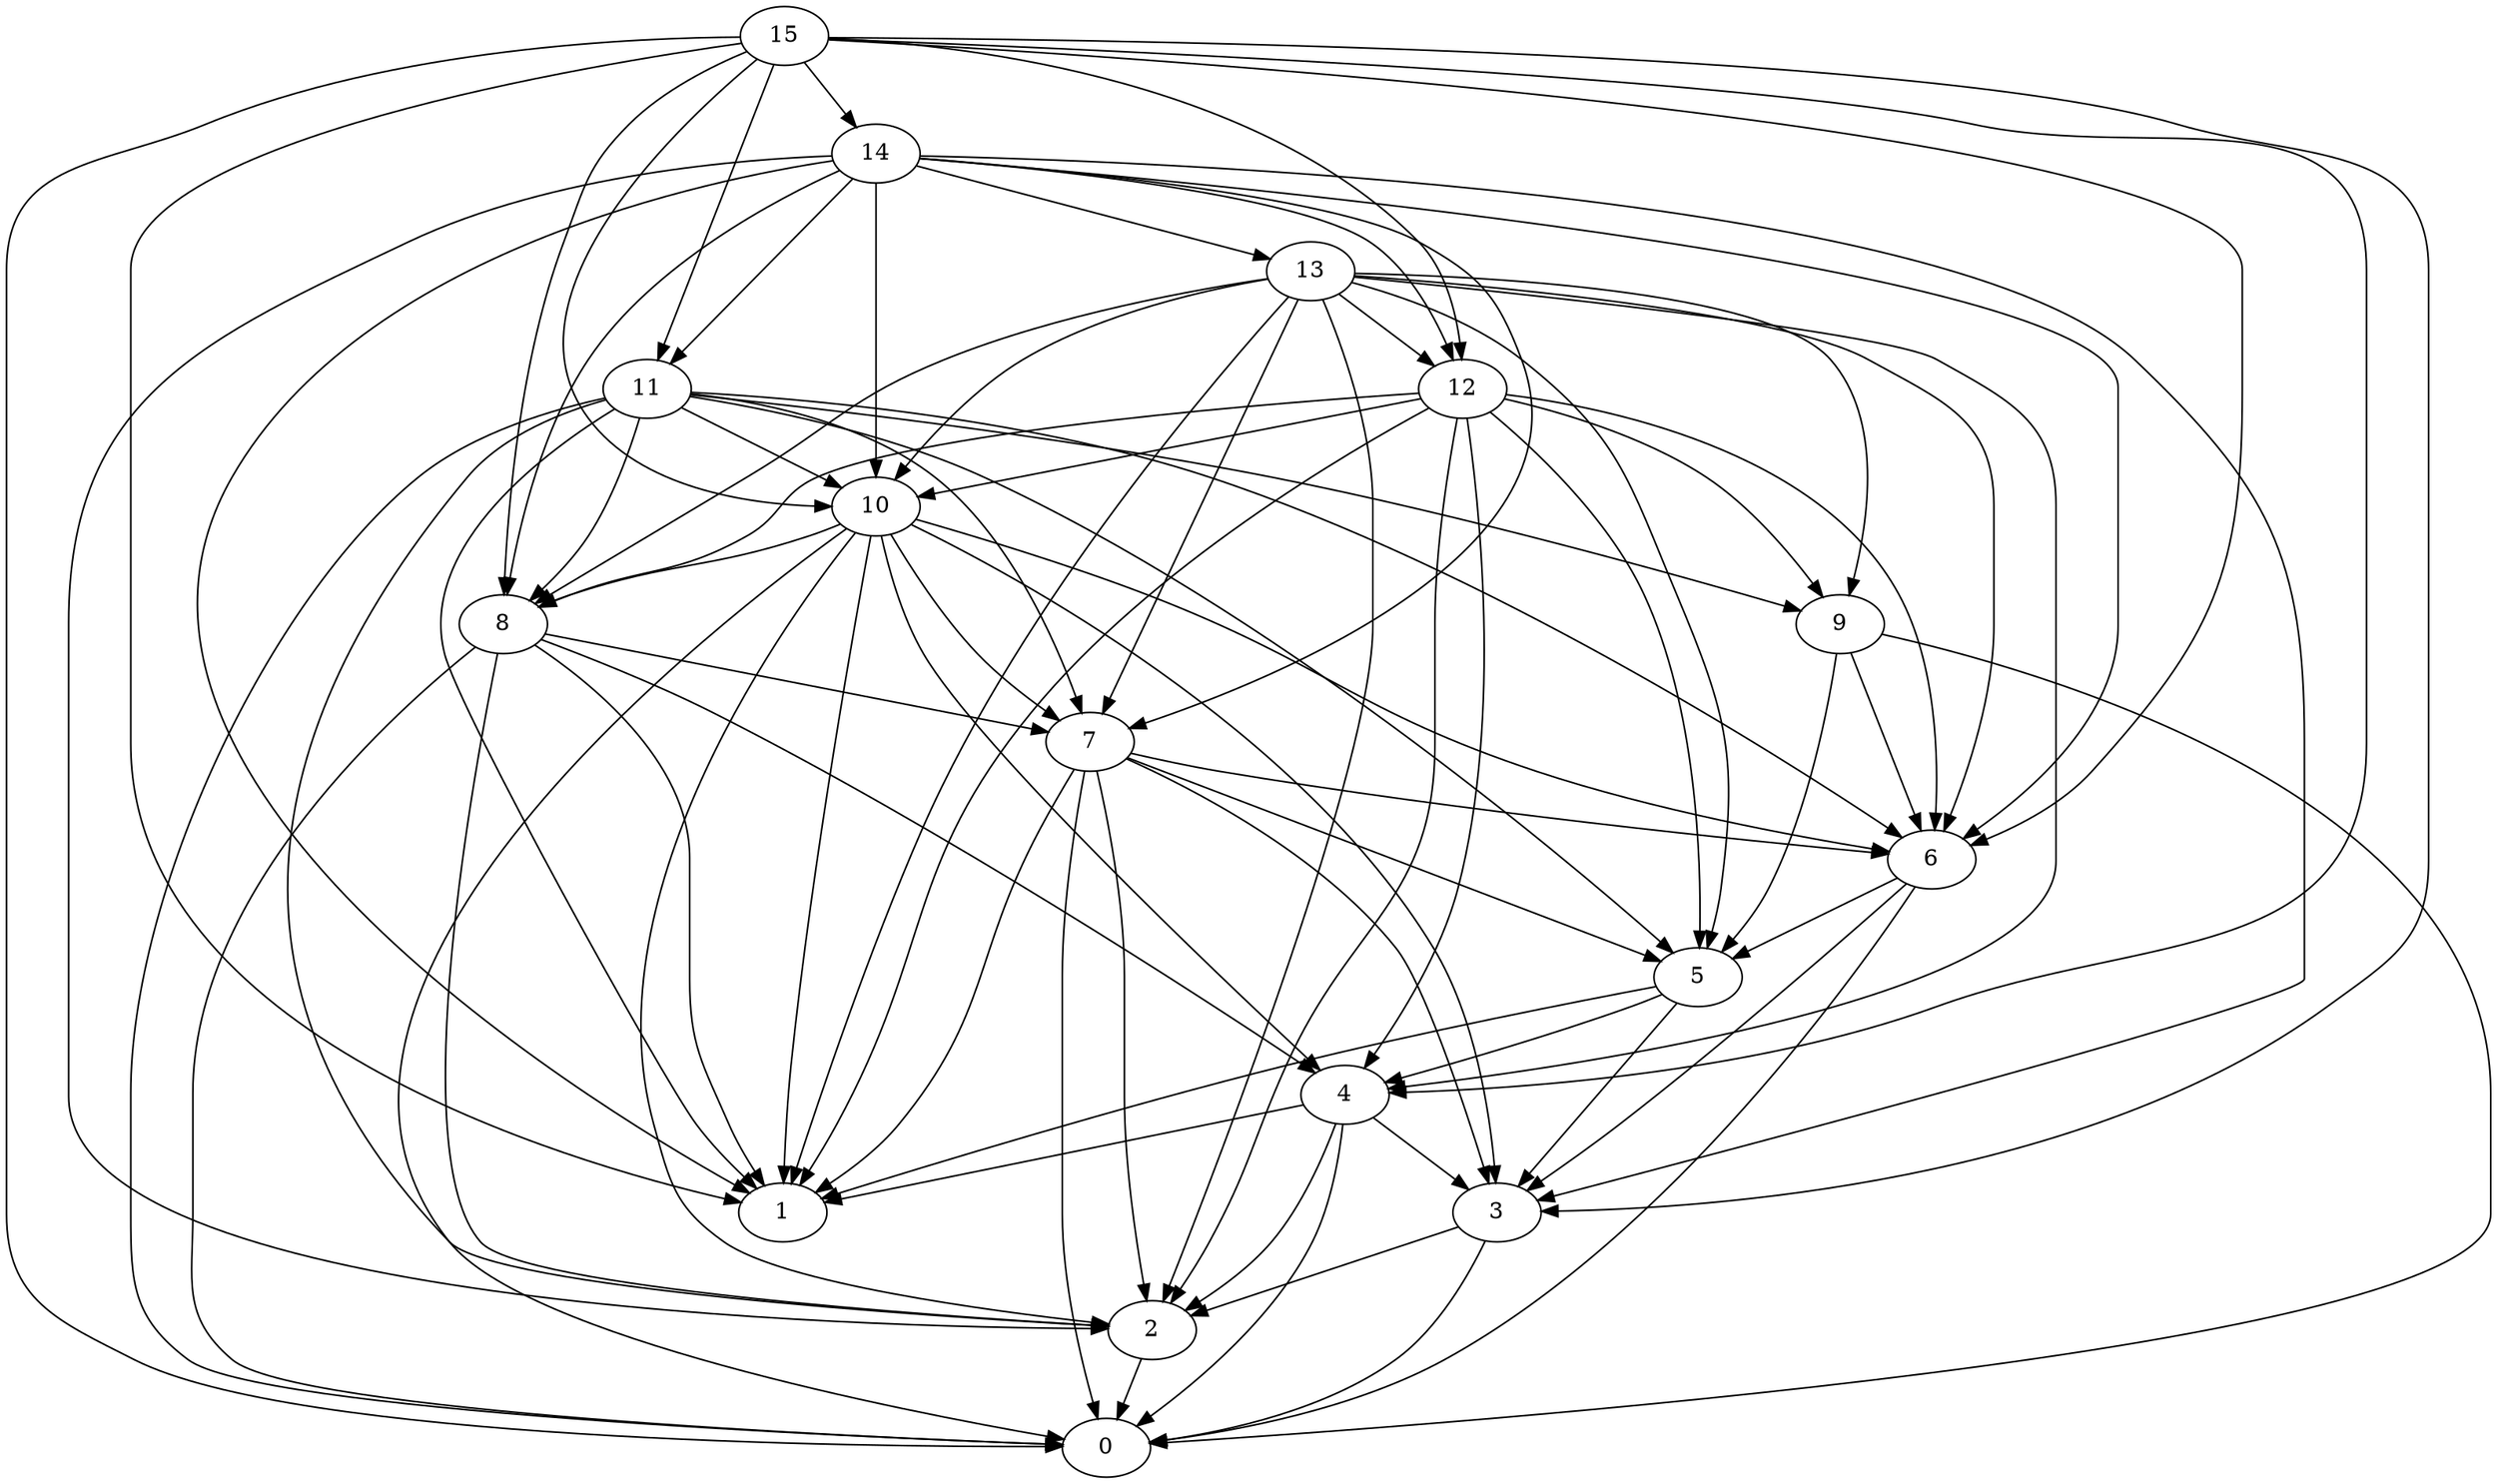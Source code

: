 digraph "Random_Nodes_16_Density_5.12_CCR_1.00_WeightType_Random_Homogeneous-6" {
15 [Weight=47];
14 [Weight=47];
13 [Weight=43];
11 [Weight=43];
12 [Weight=14];
10 [Weight=19];
8 [Weight=9];
7 [Weight=33];
9 [Weight=28];
6 [Weight=47];
5 [Weight=14];
4 [Weight=28];
3 [Weight=33];
2 [Weight=24];
0 [Weight=47];
1 [Weight=38];
15 -> 12 [Weight=6];
14 -> 8 [Weight=10];
15 -> 3 [Weight=2];
8 -> 2 [Weight=5];
10 -> 6 [Weight=7];
15 -> 1 [Weight=9];
10 -> 0 [Weight=5];
6 -> 3 [Weight=5];
4 -> 3 [Weight=3];
8 -> 4 [Weight=7];
10 -> 2 [Weight=9];
7 -> 5 [Weight=3];
11 -> 5 [Weight=4];
14 -> 1 [Weight=9];
11 -> 2 [Weight=4];
15 -> 11 [Weight=5];
12 -> 6 [Weight=8];
14 -> 7 [Weight=2];
4 -> 0 [Weight=3];
14 -> 13 [Weight=5];
15 -> 6 [Weight=7];
2 -> 0 [Weight=9];
12 -> 8 [Weight=5];
3 -> 0 [Weight=10];
14 -> 6 [Weight=2];
11 -> 1 [Weight=8];
6 -> 5 [Weight=5];
8 -> 1 [Weight=5];
15 -> 4 [Weight=9];
10 -> 1 [Weight=3];
8 -> 0 [Weight=8];
13 -> 8 [Weight=5];
14 -> 11 [Weight=6];
9 -> 6 [Weight=6];
11 -> 9 [Weight=9];
13 -> 12 [Weight=10];
13 -> 6 [Weight=4];
13 -> 10 [Weight=5];
12 -> 10 [Weight=9];
14 -> 10 [Weight=10];
13 -> 5 [Weight=7];
15 -> 14 [Weight=7];
10 -> 3 [Weight=9];
11 -> 6 [Weight=5];
10 -> 8 [Weight=7];
12 -> 1 [Weight=10];
13 -> 4 [Weight=6];
12 -> 9 [Weight=10];
13 -> 1 [Weight=3];
3 -> 2 [Weight=3];
11 -> 10 [Weight=5];
10 -> 4 [Weight=2];
5 -> 1 [Weight=2];
14 -> 12 [Weight=3];
11 -> 0 [Weight=7];
13 -> 2 [Weight=5];
5 -> 3 [Weight=8];
5 -> 4 [Weight=7];
13 -> 7 [Weight=10];
4 -> 2 [Weight=7];
14 -> 2 [Weight=8];
15 -> 8 [Weight=3];
8 -> 7 [Weight=3];
12 -> 4 [Weight=8];
7 -> 1 [Weight=7];
7 -> 2 [Weight=10];
15 -> 0 [Weight=4];
4 -> 1 [Weight=7];
13 -> 9 [Weight=4];
9 -> 0 [Weight=6];
7 -> 3 [Weight=8];
10 -> 7 [Weight=6];
15 -> 10 [Weight=4];
7 -> 6 [Weight=9];
11 -> 8 [Weight=10];
7 -> 0 [Weight=5];
9 -> 5 [Weight=6];
11 -> 7 [Weight=8];
12 -> 5 [Weight=8];
12 -> 2 [Weight=8];
6 -> 0 [Weight=7];
14 -> 3 [Weight=8];
}
